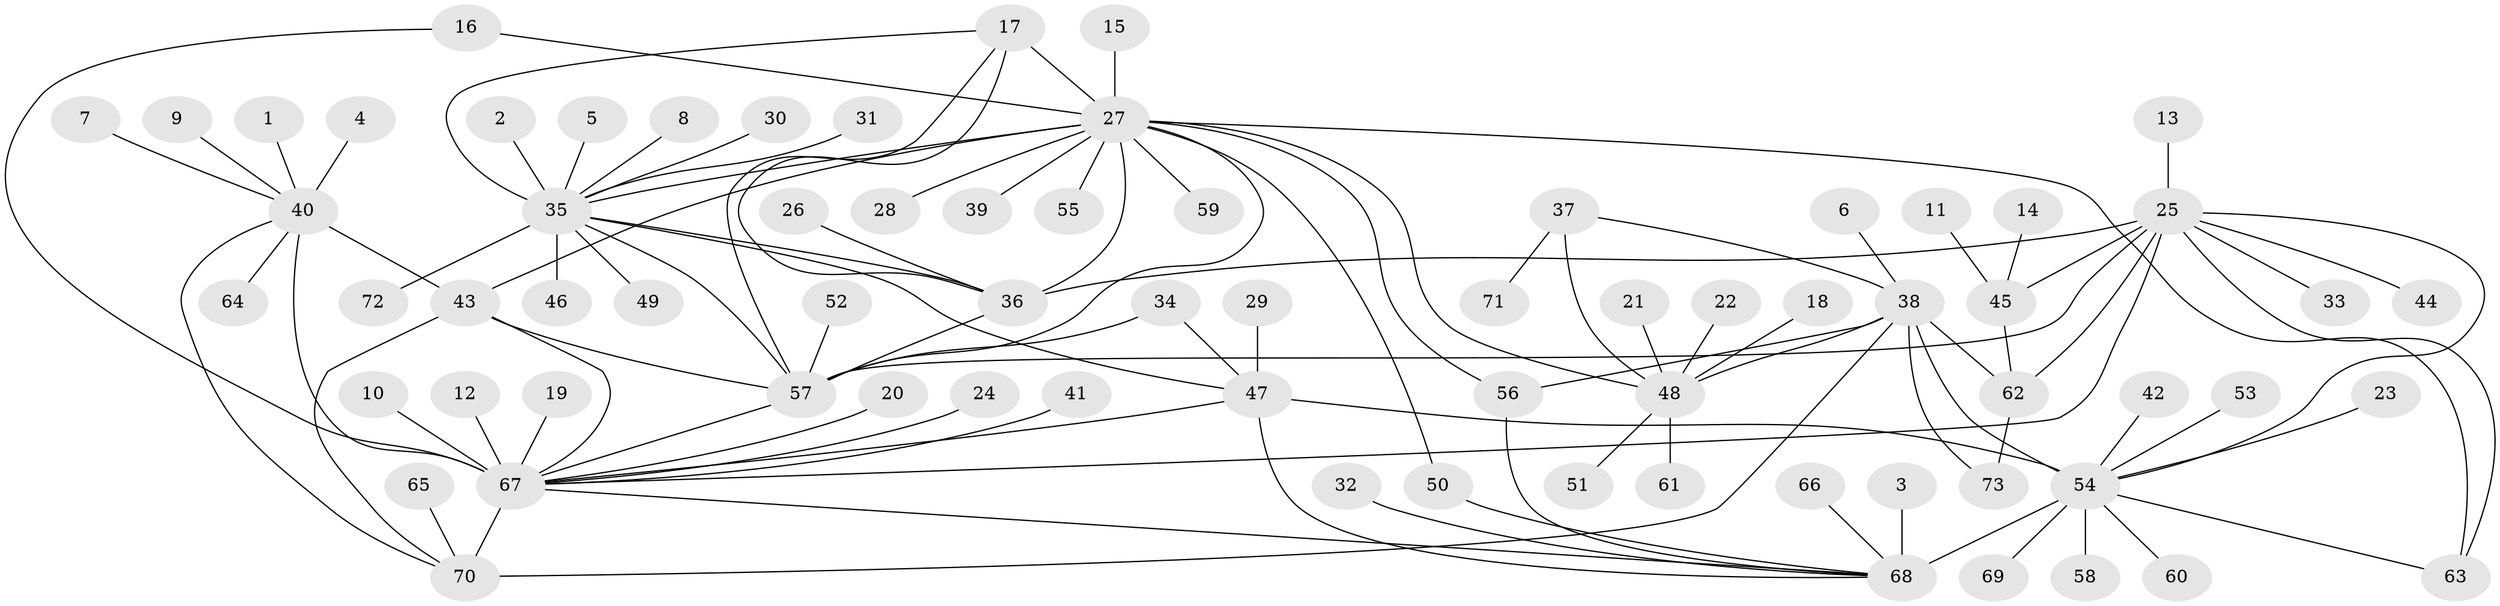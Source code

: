 // original degree distribution, {10: 0.0273972602739726, 11: 0.0410958904109589, 8: 0.06164383561643835, 9: 0.06164383561643835, 7: 0.0273972602739726, 12: 0.00684931506849315, 16: 0.00684931506849315, 13: 0.00684931506849315, 1: 0.5821917808219178, 2: 0.1232876712328767, 3: 0.04794520547945205, 6: 0.00684931506849315}
// Generated by graph-tools (version 1.1) at 2025/50/03/09/25 03:50:36]
// undirected, 73 vertices, 102 edges
graph export_dot {
graph [start="1"]
  node [color=gray90,style=filled];
  1;
  2;
  3;
  4;
  5;
  6;
  7;
  8;
  9;
  10;
  11;
  12;
  13;
  14;
  15;
  16;
  17;
  18;
  19;
  20;
  21;
  22;
  23;
  24;
  25;
  26;
  27;
  28;
  29;
  30;
  31;
  32;
  33;
  34;
  35;
  36;
  37;
  38;
  39;
  40;
  41;
  42;
  43;
  44;
  45;
  46;
  47;
  48;
  49;
  50;
  51;
  52;
  53;
  54;
  55;
  56;
  57;
  58;
  59;
  60;
  61;
  62;
  63;
  64;
  65;
  66;
  67;
  68;
  69;
  70;
  71;
  72;
  73;
  1 -- 40 [weight=1.0];
  2 -- 35 [weight=1.0];
  3 -- 68 [weight=1.0];
  4 -- 40 [weight=1.0];
  5 -- 35 [weight=1.0];
  6 -- 38 [weight=1.0];
  7 -- 40 [weight=1.0];
  8 -- 35 [weight=1.0];
  9 -- 40 [weight=1.0];
  10 -- 67 [weight=1.0];
  11 -- 45 [weight=1.0];
  12 -- 67 [weight=1.0];
  13 -- 25 [weight=1.0];
  14 -- 45 [weight=1.0];
  15 -- 27 [weight=1.0];
  16 -- 27 [weight=1.0];
  16 -- 67 [weight=1.0];
  17 -- 27 [weight=3.0];
  17 -- 35 [weight=1.0];
  17 -- 36 [weight=1.0];
  17 -- 57 [weight=1.0];
  18 -- 48 [weight=1.0];
  19 -- 67 [weight=1.0];
  20 -- 67 [weight=1.0];
  21 -- 48 [weight=1.0];
  22 -- 48 [weight=1.0];
  23 -- 54 [weight=1.0];
  24 -- 67 [weight=1.0];
  25 -- 33 [weight=1.0];
  25 -- 36 [weight=1.0];
  25 -- 44 [weight=1.0];
  25 -- 45 [weight=4.0];
  25 -- 54 [weight=1.0];
  25 -- 57 [weight=1.0];
  25 -- 62 [weight=8.0];
  25 -- 63 [weight=1.0];
  25 -- 67 [weight=1.0];
  26 -- 36 [weight=1.0];
  27 -- 28 [weight=1.0];
  27 -- 35 [weight=3.0];
  27 -- 36 [weight=3.0];
  27 -- 39 [weight=1.0];
  27 -- 43 [weight=1.0];
  27 -- 48 [weight=1.0];
  27 -- 50 [weight=1.0];
  27 -- 55 [weight=1.0];
  27 -- 56 [weight=1.0];
  27 -- 57 [weight=3.0];
  27 -- 59 [weight=1.0];
  27 -- 63 [weight=1.0];
  29 -- 47 [weight=1.0];
  30 -- 35 [weight=1.0];
  31 -- 35 [weight=1.0];
  32 -- 68 [weight=1.0];
  34 -- 47 [weight=1.0];
  34 -- 57 [weight=1.0];
  35 -- 36 [weight=1.0];
  35 -- 46 [weight=1.0];
  35 -- 47 [weight=1.0];
  35 -- 49 [weight=1.0];
  35 -- 57 [weight=1.0];
  35 -- 72 [weight=1.0];
  36 -- 57 [weight=1.0];
  37 -- 38 [weight=2.0];
  37 -- 48 [weight=4.0];
  37 -- 71 [weight=1.0];
  38 -- 48 [weight=8.0];
  38 -- 54 [weight=1.0];
  38 -- 56 [weight=1.0];
  38 -- 62 [weight=1.0];
  38 -- 70 [weight=1.0];
  38 -- 73 [weight=1.0];
  40 -- 43 [weight=2.0];
  40 -- 64 [weight=1.0];
  40 -- 67 [weight=6.0];
  40 -- 70 [weight=2.0];
  41 -- 67 [weight=1.0];
  42 -- 54 [weight=1.0];
  43 -- 57 [weight=1.0];
  43 -- 67 [weight=3.0];
  43 -- 70 [weight=1.0];
  45 -- 62 [weight=2.0];
  47 -- 54 [weight=4.0];
  47 -- 67 [weight=1.0];
  47 -- 68 [weight=2.0];
  48 -- 51 [weight=1.0];
  48 -- 61 [weight=1.0];
  50 -- 68 [weight=1.0];
  52 -- 57 [weight=1.0];
  53 -- 54 [weight=1.0];
  54 -- 58 [weight=1.0];
  54 -- 60 [weight=1.0];
  54 -- 63 [weight=1.0];
  54 -- 68 [weight=8.0];
  54 -- 69 [weight=1.0];
  56 -- 68 [weight=1.0];
  57 -- 67 [weight=1.0];
  62 -- 73 [weight=1.0];
  65 -- 70 [weight=1.0];
  66 -- 68 [weight=1.0];
  67 -- 68 [weight=1.0];
  67 -- 70 [weight=3.0];
}
